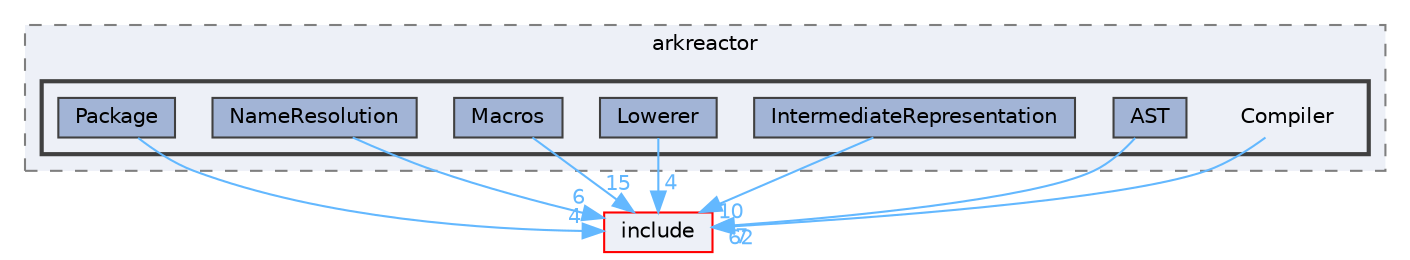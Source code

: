 digraph "/Users/fola/Documents/ArkScript/Ark/src/arkreactor/Compiler"
{
 // INTERACTIVE_SVG=YES
 // LATEX_PDF_SIZE
  bgcolor="transparent";
  edge [fontname=Helvetica,fontsize=10,labelfontname=Helvetica,labelfontsize=10];
  node [fontname=Helvetica,fontsize=10,shape=box,height=0.2,width=0.4];
  compound=true
  subgraph clusterdir_e0d450b481c7e7e5abacff9799e54b3d {
    graph [ bgcolor="#edf0f7", pencolor="grey50", label="arkreactor", fontname=Helvetica,fontsize=10 style="filled,dashed", URL="dir_e0d450b481c7e7e5abacff9799e54b3d.html",tooltip=""]
  subgraph clusterdir_548d85becfdd8b4d1d64f6a452aea6ab {
    graph [ bgcolor="#edf0f7", pencolor="grey25", label="", fontname=Helvetica,fontsize=10 style="filled,bold", URL="dir_548d85becfdd8b4d1d64f6a452aea6ab.html",tooltip=""]
    dir_548d85becfdd8b4d1d64f6a452aea6ab [shape=plaintext, label="Compiler"];
  dir_60d9a1ba7355fd01e18353677e9347b6 [label="AST", fillcolor="#a2b4d6", color="grey25", style="filled", URL="dir_60d9a1ba7355fd01e18353677e9347b6.html",tooltip=""];
  dir_b956417a1547c988f68dbc0fc6407c8c [label="IntermediateRepresentation", fillcolor="#a2b4d6", color="grey25", style="filled", URL="dir_b956417a1547c988f68dbc0fc6407c8c.html",tooltip=""];
  dir_ebd905692543c47940af1875878fb6a1 [label="Lowerer", fillcolor="#a2b4d6", color="grey25", style="filled", URL="dir_ebd905692543c47940af1875878fb6a1.html",tooltip=""];
  dir_b9cbe36700296659acef612d0d107ef6 [label="Macros", fillcolor="#a2b4d6", color="grey25", style="filled", URL="dir_b9cbe36700296659acef612d0d107ef6.html",tooltip=""];
  dir_b6124fb14836ac39ce59840b20290a71 [label="NameResolution", fillcolor="#a2b4d6", color="grey25", style="filled", URL="dir_b6124fb14836ac39ce59840b20290a71.html",tooltip=""];
  dir_4d2f5f8785436e272417245a8e9ba9e9 [label="Package", fillcolor="#a2b4d6", color="grey25", style="filled", URL="dir_4d2f5f8785436e272417245a8e9ba9e9.html",tooltip=""];
  }
  }
  dir_d44c64559bbebec7f509842c48db8b23 [label="include", fillcolor="#edf0f7", color="red", style="filled", URL="dir_d44c64559bbebec7f509842c48db8b23.html",tooltip=""];
  dir_548d85becfdd8b4d1d64f6a452aea6ab->dir_d44c64559bbebec7f509842c48db8b23 [headlabel="62", labeldistance=1.5 headhref="dir_000009_000021.html" href="dir_000009_000021.html" color="steelblue1" fontcolor="steelblue1"];
  dir_60d9a1ba7355fd01e18353677e9347b6->dir_d44c64559bbebec7f509842c48db8b23 [headlabel="7", labeldistance=1.5 headhref="dir_000004_000021.html" href="dir_000004_000021.html" color="steelblue1" fontcolor="steelblue1"];
  dir_b956417a1547c988f68dbc0fc6407c8c->dir_d44c64559bbebec7f509842c48db8b23 [headlabel="10", labeldistance=1.5 headhref="dir_000023_000021.html" href="dir_000023_000021.html" color="steelblue1" fontcolor="steelblue1"];
  dir_ebd905692543c47940af1875878fb6a1->dir_d44c64559bbebec7f509842c48db8b23 [headlabel="4", labeldistance=1.5 headhref="dir_000027_000021.html" href="dir_000027_000021.html" color="steelblue1" fontcolor="steelblue1"];
  dir_b9cbe36700296659acef612d0d107ef6->dir_d44c64559bbebec7f509842c48db8b23 [headlabel="15", labeldistance=1.5 headhref="dir_000029_000021.html" href="dir_000029_000021.html" color="steelblue1" fontcolor="steelblue1"];
  dir_b6124fb14836ac39ce59840b20290a71->dir_d44c64559bbebec7f509842c48db8b23 [headlabel="6", labeldistance=1.5 headhref="dir_000032_000021.html" href="dir_000032_000021.html" color="steelblue1" fontcolor="steelblue1"];
  dir_4d2f5f8785436e272417245a8e9ba9e9->dir_d44c64559bbebec7f509842c48db8b23 [headlabel="4", labeldistance=1.5 headhref="dir_000034_000021.html" href="dir_000034_000021.html" color="steelblue1" fontcolor="steelblue1"];
}
